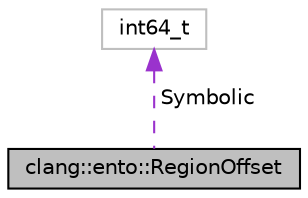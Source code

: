 digraph "clang::ento::RegionOffset"
{
 // LATEX_PDF_SIZE
  bgcolor="transparent";
  edge [fontname="Helvetica",fontsize="10",labelfontname="Helvetica",labelfontsize="10"];
  node [fontname="Helvetica",fontsize="10",shape=record];
  Node1 [label="clang::ento::RegionOffset",height=0.2,width=0.4,color="black", fillcolor="grey75", style="filled", fontcolor="black",tooltip="Represent a region's offset within the top level base region."];
  Node2 -> Node1 [dir="back",color="darkorchid3",fontsize="10",style="dashed",label=" Symbolic" ,fontname="Helvetica"];
  Node2 [label="int64_t",height=0.2,width=0.4,color="grey75",tooltip=" "];
}
